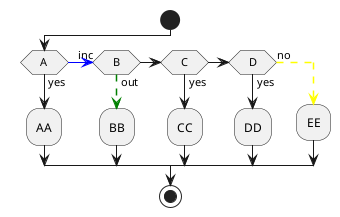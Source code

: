 {
  "sha1": "l4gg4b0pi83zjt5hh05uvff96pjyxrs",
  "insertion": {
    "when": "2024-06-03T18:59:33.688Z",
    "url": "https://forum.plantuml.net/12211/arrow-description-for-while-loop",
    "user": "plantuml@gmail.com"
  }
}
@startuml
start

if (A) then (yes)
    :AA;
(-[#blue]->inc) elseif (B) then (-[#green,dashed]->out)
    :BB;
elseif (C) then (yes)
    :CC;
elseif (D) then (yes)
    :DD;
else (-[#yellow,dashed]->no)
	:EE;
endif

stop
@enduml
